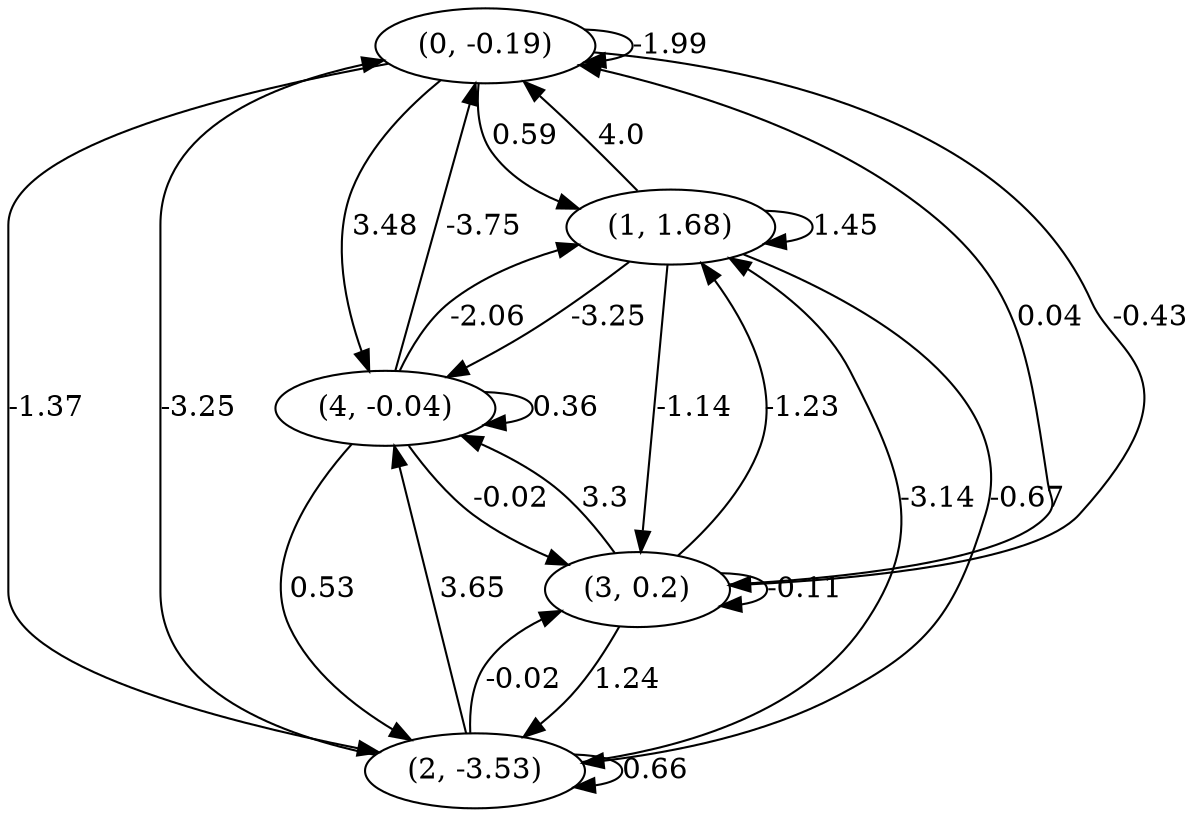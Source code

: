 digraph {
    0 [ label = "(0, -0.19)" ]
    1 [ label = "(1, 1.68)" ]
    2 [ label = "(2, -3.53)" ]
    3 [ label = "(3, 0.2)" ]
    4 [ label = "(4, -0.04)" ]
    0 -> 0 [ label = "-1.99" ]
    1 -> 1 [ label = "1.45" ]
    2 -> 2 [ label = "0.66" ]
    3 -> 3 [ label = "-0.11" ]
    4 -> 4 [ label = "0.36" ]
    1 -> 0 [ label = "4.0" ]
    2 -> 0 [ label = "-3.25" ]
    3 -> 0 [ label = "0.04" ]
    4 -> 0 [ label = "-3.75" ]
    0 -> 1 [ label = "0.59" ]
    2 -> 1 [ label = "-3.14" ]
    3 -> 1 [ label = "-1.23" ]
    4 -> 1 [ label = "-2.06" ]
    0 -> 2 [ label = "-1.37" ]
    1 -> 2 [ label = "-0.67" ]
    3 -> 2 [ label = "1.24" ]
    4 -> 2 [ label = "0.53" ]
    0 -> 3 [ label = "-0.43" ]
    1 -> 3 [ label = "-1.14" ]
    2 -> 3 [ label = "-0.02" ]
    4 -> 3 [ label = "-0.02" ]
    0 -> 4 [ label = "3.48" ]
    1 -> 4 [ label = "-3.25" ]
    2 -> 4 [ label = "3.65" ]
    3 -> 4 [ label = "3.3" ]
}

